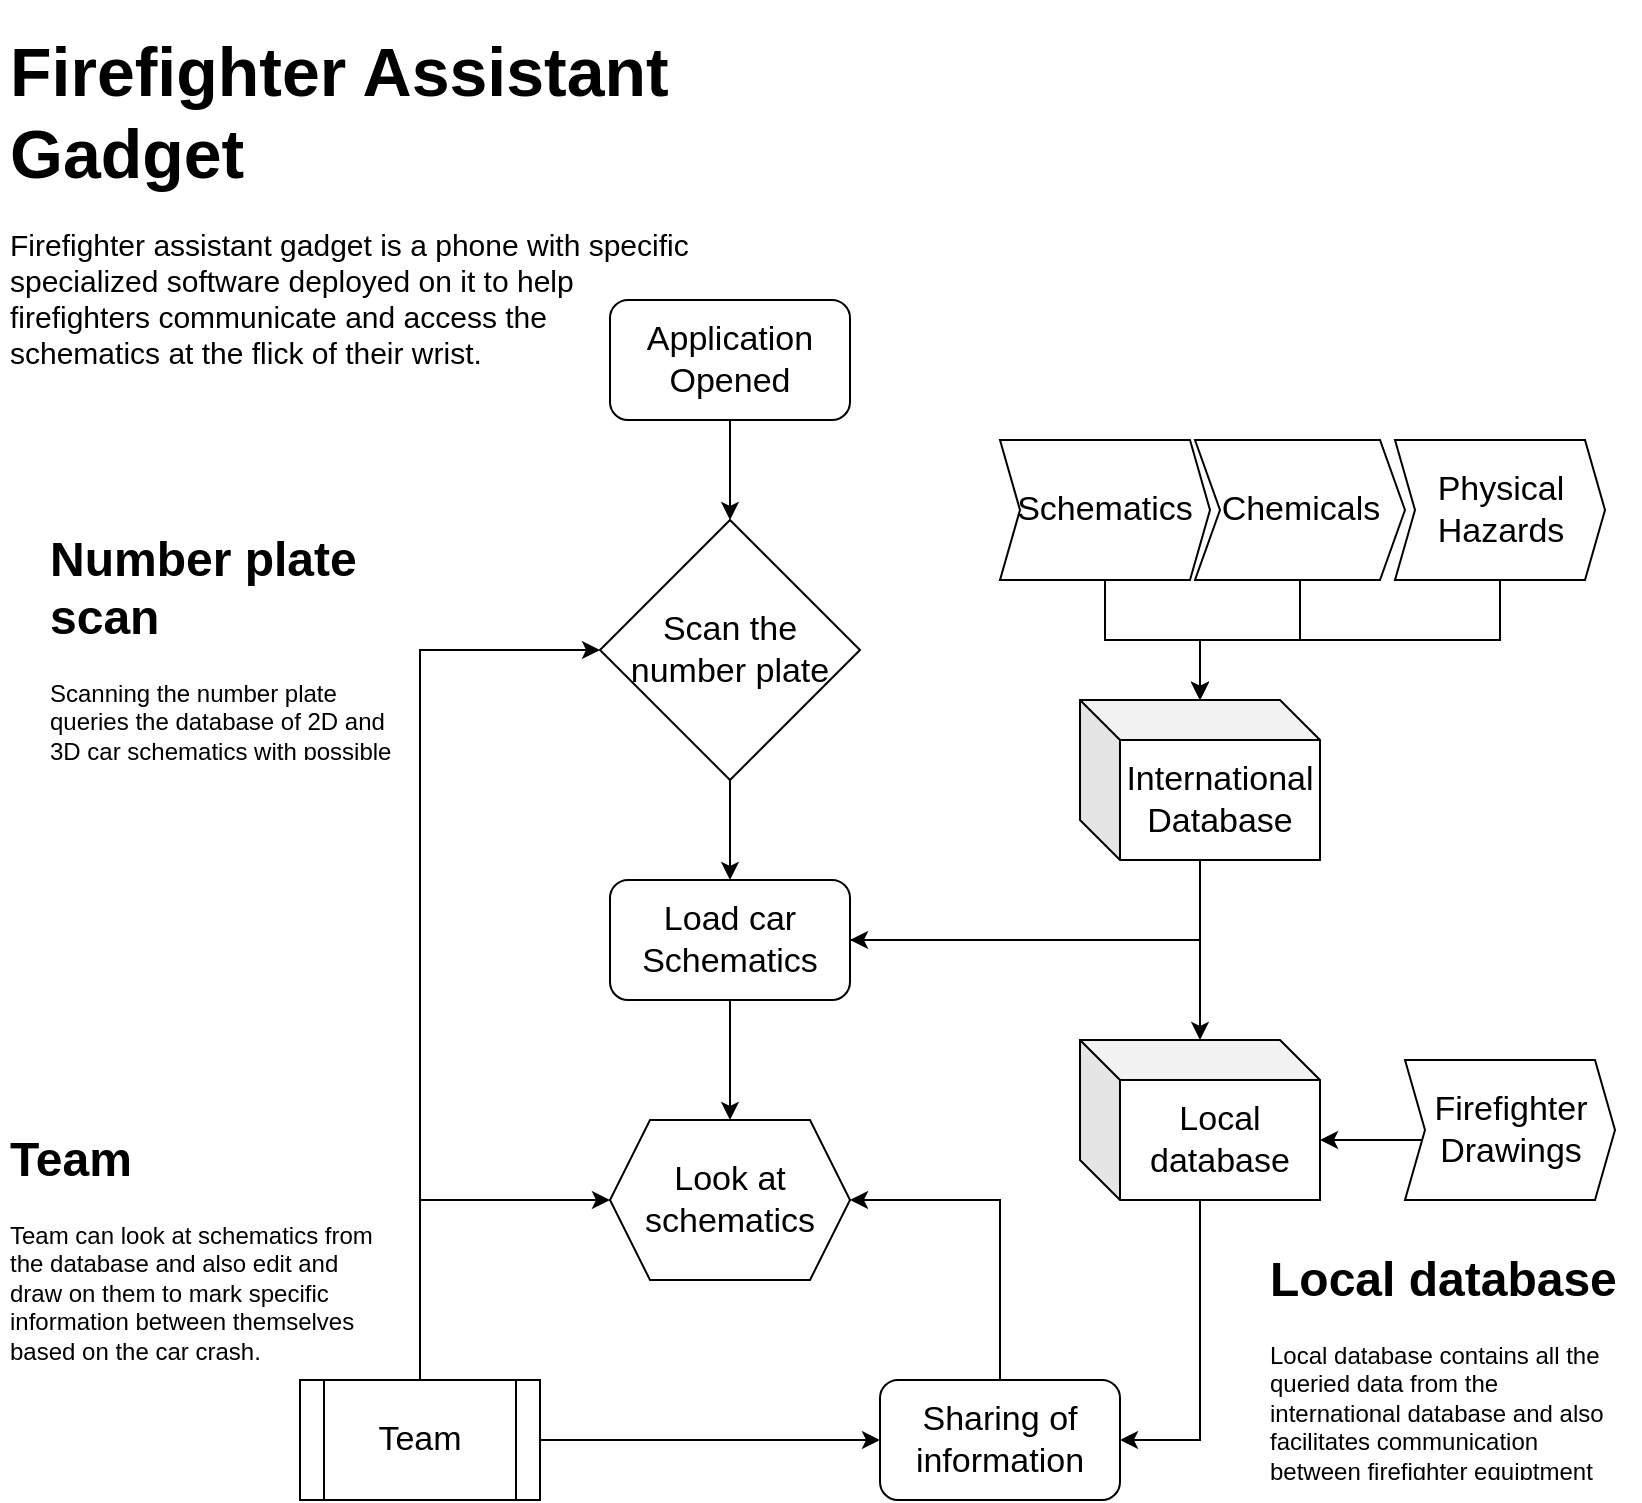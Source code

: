 <mxfile version="22.1.7" type="device">
  <diagram name="Page-1" id="WLLnyFLhfvg5qUx7LxWF">
    <mxGraphModel dx="1313" dy="724" grid="1" gridSize="10" guides="1" tooltips="1" connect="1" arrows="1" fold="1" page="1" pageScale="1" pageWidth="850" pageHeight="1100" math="0" shadow="0">
      <root>
        <mxCell id="0" />
        <mxCell id="1" parent="0" />
        <mxCell id="fhwvIweEx6_BrpGDfe0--4" style="edgeStyle=orthogonalEdgeStyle;rounded=0;orthogonalLoop=1;jettySize=auto;html=1;" edge="1" parent="1" source="fhwvIweEx6_BrpGDfe0--1" target="fhwvIweEx6_BrpGDfe0--3">
          <mxGeometry relative="1" as="geometry" />
        </mxCell>
        <mxCell id="fhwvIweEx6_BrpGDfe0--1" value="Application Opened" style="rounded=1;whiteSpace=wrap;html=1;fontSize=17;" vertex="1" parent="1">
          <mxGeometry x="305" y="150" width="120" height="60" as="geometry" />
        </mxCell>
        <mxCell id="fhwvIweEx6_BrpGDfe0--8" style="edgeStyle=orthogonalEdgeStyle;rounded=0;orthogonalLoop=1;jettySize=auto;html=1;" edge="1" parent="1" source="fhwvIweEx6_BrpGDfe0--3" target="fhwvIweEx6_BrpGDfe0--7">
          <mxGeometry relative="1" as="geometry" />
        </mxCell>
        <mxCell id="fhwvIweEx6_BrpGDfe0--3" value="Scan the number plate" style="rhombus;whiteSpace=wrap;html=1;fontSize=17;" vertex="1" parent="1">
          <mxGeometry x="300" y="260" width="130" height="130" as="geometry" />
        </mxCell>
        <mxCell id="fhwvIweEx6_BrpGDfe0--9" style="edgeStyle=orthogonalEdgeStyle;rounded=0;orthogonalLoop=1;jettySize=auto;html=1;entryX=1;entryY=0.5;entryDx=0;entryDy=0;" edge="1" parent="1" source="fhwvIweEx6_BrpGDfe0--5" target="fhwvIweEx6_BrpGDfe0--7">
          <mxGeometry relative="1" as="geometry">
            <Array as="points">
              <mxPoint x="600" y="470" />
            </Array>
          </mxGeometry>
        </mxCell>
        <mxCell id="fhwvIweEx6_BrpGDfe0--5" value="&lt;font style=&quot;font-size: 17px;&quot;&gt;International Database&lt;/font&gt;" style="shape=cube;whiteSpace=wrap;html=1;boundedLbl=1;backgroundOutline=1;darkOpacity=0.05;darkOpacity2=0.1;" vertex="1" parent="1">
          <mxGeometry x="540" y="350" width="120" height="80" as="geometry" />
        </mxCell>
        <mxCell id="fhwvIweEx6_BrpGDfe0--12" style="edgeStyle=orthogonalEdgeStyle;rounded=0;orthogonalLoop=1;jettySize=auto;html=1;entryX=0.5;entryY=0;entryDx=0;entryDy=0;" edge="1" parent="1" source="fhwvIweEx6_BrpGDfe0--7" target="fhwvIweEx6_BrpGDfe0--11">
          <mxGeometry relative="1" as="geometry" />
        </mxCell>
        <mxCell id="fhwvIweEx6_BrpGDfe0--15" style="edgeStyle=orthogonalEdgeStyle;rounded=0;orthogonalLoop=1;jettySize=auto;html=1;" edge="1" parent="1" source="fhwvIweEx6_BrpGDfe0--7" target="fhwvIweEx6_BrpGDfe0--14">
          <mxGeometry relative="1" as="geometry" />
        </mxCell>
        <mxCell id="fhwvIweEx6_BrpGDfe0--7" value="Load car Schematics" style="rounded=1;whiteSpace=wrap;html=1;fontSize=17;" vertex="1" parent="1">
          <mxGeometry x="305" y="440" width="120" height="60" as="geometry" />
        </mxCell>
        <mxCell id="fhwvIweEx6_BrpGDfe0--11" value="Look at schematics" style="shape=hexagon;perimeter=hexagonPerimeter2;whiteSpace=wrap;html=1;fixedSize=1;fontSize=17;" vertex="1" parent="1">
          <mxGeometry x="305" y="560" width="120" height="80" as="geometry" />
        </mxCell>
        <mxCell id="fhwvIweEx6_BrpGDfe0--17" style="edgeStyle=orthogonalEdgeStyle;rounded=0;orthogonalLoop=1;jettySize=auto;html=1;entryX=1;entryY=0.5;entryDx=0;entryDy=0;" edge="1" parent="1" source="fhwvIweEx6_BrpGDfe0--14" target="fhwvIweEx6_BrpGDfe0--16">
          <mxGeometry relative="1" as="geometry" />
        </mxCell>
        <mxCell id="fhwvIweEx6_BrpGDfe0--14" value="Local database" style="shape=cube;whiteSpace=wrap;html=1;boundedLbl=1;backgroundOutline=1;darkOpacity=0.05;darkOpacity2=0.1;fontSize=17;" vertex="1" parent="1">
          <mxGeometry x="540" y="520" width="120" height="80" as="geometry" />
        </mxCell>
        <mxCell id="fhwvIweEx6_BrpGDfe0--28" style="edgeStyle=orthogonalEdgeStyle;rounded=0;orthogonalLoop=1;jettySize=auto;html=1;entryX=1;entryY=0.5;entryDx=0;entryDy=0;" edge="1" parent="1" source="fhwvIweEx6_BrpGDfe0--16" target="fhwvIweEx6_BrpGDfe0--11">
          <mxGeometry relative="1" as="geometry">
            <Array as="points">
              <mxPoint x="500" y="600" />
            </Array>
          </mxGeometry>
        </mxCell>
        <mxCell id="fhwvIweEx6_BrpGDfe0--16" value="Sharing of information" style="rounded=1;whiteSpace=wrap;html=1;fontSize=17;" vertex="1" parent="1">
          <mxGeometry x="440" y="690" width="120" height="60" as="geometry" />
        </mxCell>
        <mxCell id="fhwvIweEx6_BrpGDfe0--25" style="edgeStyle=orthogonalEdgeStyle;rounded=0;orthogonalLoop=1;jettySize=auto;html=1;entryX=0;entryY=0.5;entryDx=0;entryDy=0;" edge="1" parent="1" source="fhwvIweEx6_BrpGDfe0--24" target="fhwvIweEx6_BrpGDfe0--11">
          <mxGeometry relative="1" as="geometry">
            <Array as="points">
              <mxPoint x="210" y="600" />
            </Array>
          </mxGeometry>
        </mxCell>
        <mxCell id="fhwvIweEx6_BrpGDfe0--26" style="edgeStyle=orthogonalEdgeStyle;rounded=0;orthogonalLoop=1;jettySize=auto;html=1;" edge="1" parent="1" source="fhwvIweEx6_BrpGDfe0--24" target="fhwvIweEx6_BrpGDfe0--16">
          <mxGeometry relative="1" as="geometry" />
        </mxCell>
        <mxCell id="fhwvIweEx6_BrpGDfe0--38" style="edgeStyle=orthogonalEdgeStyle;rounded=0;orthogonalLoop=1;jettySize=auto;html=1;entryX=0;entryY=0.5;entryDx=0;entryDy=0;" edge="1" parent="1" source="fhwvIweEx6_BrpGDfe0--24" target="fhwvIweEx6_BrpGDfe0--3">
          <mxGeometry relative="1" as="geometry">
            <Array as="points">
              <mxPoint x="210" y="325" />
            </Array>
          </mxGeometry>
        </mxCell>
        <mxCell id="fhwvIweEx6_BrpGDfe0--24" value="Team" style="shape=process;whiteSpace=wrap;html=1;backgroundOutline=1;fontSize=17;" vertex="1" parent="1">
          <mxGeometry x="150" y="690" width="120" height="60" as="geometry" />
        </mxCell>
        <mxCell id="fhwvIweEx6_BrpGDfe0--31" value="&lt;h1&gt;Number plate scan&lt;/h1&gt;&lt;p&gt;Scanning the number plate queries the database of 2D and 3D car schematics with possible hazards and dangerous parts.&lt;/p&gt;" style="text;html=1;strokeColor=none;fillColor=none;spacing=5;spacingTop=-20;whiteSpace=wrap;overflow=hidden;rounded=0;" vertex="1" parent="1">
          <mxGeometry x="20" y="260" width="190" height="120" as="geometry" />
        </mxCell>
        <mxCell id="fhwvIweEx6_BrpGDfe0--33" value="&lt;h1&gt;Local database&lt;/h1&gt;&lt;p&gt;Local database contains all the queried data from the international database and also facilitates communication between firefighter equiptment&lt;/p&gt;" style="text;html=1;strokeColor=none;fillColor=none;spacing=5;spacingTop=-20;whiteSpace=wrap;overflow=hidden;rounded=0;" vertex="1" parent="1">
          <mxGeometry x="630" y="620" width="190" height="120" as="geometry" />
        </mxCell>
        <mxCell id="fhwvIweEx6_BrpGDfe0--34" value="&lt;h1&gt;Team&lt;/h1&gt;&lt;p&gt;Team can look at schematics from the database and also edit and draw on them to mark specific information between themselves based on the car crash.&lt;/p&gt;" style="text;html=1;strokeColor=none;fillColor=none;spacing=5;spacingTop=-20;whiteSpace=wrap;overflow=hidden;rounded=0;" vertex="1" parent="1">
          <mxGeometry y="560" width="190" height="120" as="geometry" />
        </mxCell>
        <mxCell id="fhwvIweEx6_BrpGDfe0--36" value="&lt;h1&gt;&lt;font style=&quot;font-size: 34px;&quot;&gt;Firefighter Assistant Gadget&lt;/font&gt;&lt;/h1&gt;&lt;p&gt;&lt;font style=&quot;font-size: 15px;&quot;&gt;Firefighter assistant gadget is a phone with specific specialized software deployed on it to help firefighters communicate and access the schematics at the flick of their wrist.&lt;/font&gt;&lt;/p&gt;" style="text;html=1;strokeColor=none;fillColor=none;spacing=5;spacingTop=-20;whiteSpace=wrap;overflow=hidden;rounded=0;" vertex="1" parent="1">
          <mxGeometry y="10" width="350" height="190" as="geometry" />
        </mxCell>
        <mxCell id="fhwvIweEx6_BrpGDfe0--43" style="edgeStyle=orthogonalEdgeStyle;rounded=0;orthogonalLoop=1;jettySize=auto;html=1;" edge="1" parent="1" source="fhwvIweEx6_BrpGDfe0--39" target="fhwvIweEx6_BrpGDfe0--5">
          <mxGeometry relative="1" as="geometry" />
        </mxCell>
        <mxCell id="fhwvIweEx6_BrpGDfe0--39" value="Chemicals" style="shape=step;perimeter=stepPerimeter;whiteSpace=wrap;html=1;fixedSize=1;fontSize=17;size=12.5;" vertex="1" parent="1">
          <mxGeometry x="597.5" y="220" width="105" height="70" as="geometry" />
        </mxCell>
        <mxCell id="fhwvIweEx6_BrpGDfe0--44" style="edgeStyle=orthogonalEdgeStyle;rounded=0;orthogonalLoop=1;jettySize=auto;html=1;" edge="1" parent="1" source="fhwvIweEx6_BrpGDfe0--40" target="fhwvIweEx6_BrpGDfe0--5">
          <mxGeometry relative="1" as="geometry">
            <Array as="points">
              <mxPoint x="750" y="320" />
              <mxPoint x="600" y="320" />
            </Array>
          </mxGeometry>
        </mxCell>
        <mxCell id="fhwvIweEx6_BrpGDfe0--40" value="Physical Hazards" style="shape=step;perimeter=stepPerimeter;whiteSpace=wrap;html=1;fixedSize=1;fontSize=17;size=10;" vertex="1" parent="1">
          <mxGeometry x="697.5" y="220" width="105" height="70" as="geometry" />
        </mxCell>
        <mxCell id="fhwvIweEx6_BrpGDfe0--42" style="edgeStyle=orthogonalEdgeStyle;rounded=0;orthogonalLoop=1;jettySize=auto;html=1;" edge="1" parent="1" source="fhwvIweEx6_BrpGDfe0--41" target="fhwvIweEx6_BrpGDfe0--5">
          <mxGeometry relative="1" as="geometry" />
        </mxCell>
        <mxCell id="fhwvIweEx6_BrpGDfe0--41" value="Schematics" style="shape=step;perimeter=stepPerimeter;whiteSpace=wrap;html=1;fixedSize=1;fontSize=17;size=10;" vertex="1" parent="1">
          <mxGeometry x="500" y="220" width="105" height="70" as="geometry" />
        </mxCell>
        <mxCell id="fhwvIweEx6_BrpGDfe0--46" style="edgeStyle=orthogonalEdgeStyle;rounded=0;orthogonalLoop=1;jettySize=auto;html=1;" edge="1" parent="1" source="fhwvIweEx6_BrpGDfe0--45" target="fhwvIweEx6_BrpGDfe0--14">
          <mxGeometry relative="1" as="geometry">
            <Array as="points">
              <mxPoint x="690" y="570" />
              <mxPoint x="690" y="570" />
            </Array>
          </mxGeometry>
        </mxCell>
        <mxCell id="fhwvIweEx6_BrpGDfe0--45" value="Firefighter Drawings" style="shape=step;perimeter=stepPerimeter;whiteSpace=wrap;html=1;fixedSize=1;fontSize=17;size=10;" vertex="1" parent="1">
          <mxGeometry x="702.5" y="530" width="105" height="70" as="geometry" />
        </mxCell>
      </root>
    </mxGraphModel>
  </diagram>
</mxfile>

